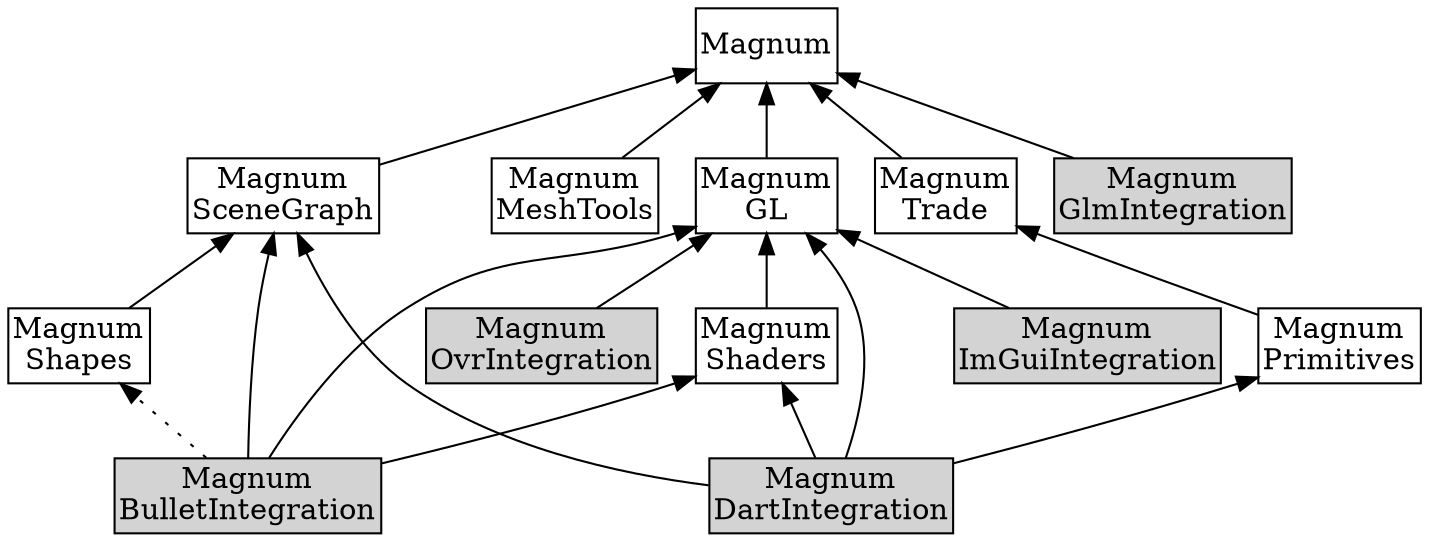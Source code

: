 /*
    This file is part of Magnum.

    Copyright © 2010, 2011, 2012, 2013, 2014, 2015, 2016, 2017, 2018, 2019
              Vladimír Vondruš <mosra@centrum.cz>

    Permission is hereby granted, free of charge, to any person obtaining a
    copy of this software and associated documentation files (the "Software"),
    to deal in the Software without restriction, including without limitation
    the rights to use, copy, modify, merge, publish, distribute, sublicense,
    and/or sell copies of the Software, and to permit persons to whom the
    Software is furnished to do so, subject to the following conditions:

    The above copyright notice and this permission notice shall be included
    in all copies or substantial portions of the Software.

    THE SOFTWARE IS PROVIDED "AS IS", WITHOUT WARRANTY OF ANY KIND, EXPRESS OR
    IMPLIED, INCLUDING BUT NOT LIMITED TO THE WARRANTIES OF MERCHANTABILITY,
    FITNESS FOR A PARTICULAR PURPOSE AND NONINFRINGEMENT. IN NO EVENT SHALL
    THE AUTHORS OR COPYRIGHT HOLDERS BE LIABLE FOR ANY CLAIM, DAMAGES OR OTHER
    LIABILITY, WHETHER IN AN ACTION OF CONTRACT, TORT OR OTHERWISE, ARISING
    FROM, OUT OF OR IN CONNECTION WITH THE SOFTWARE OR THE USE OR OTHER
    DEALINGS IN THE SOFTWARE.
*/

digraph "Magnum Integration dependency order" {
    rankdir=BT
    ranksep=0.5
    node [style=filled shape=rect margin="0.03,0.03"]

    Magnum [style=solid class="m-info"]
    MagnumGL [style=solid label="Magnum\nGL" class="m-info"]
    MagnumMeshTools [style=solid style=solid label="Magnum\nMeshTools" class="m-info"]
    MagnumPrimitives [style=solid label="Magnum\nPrimitives" class="m-info"]
    MagnumSceneGraph [style=solid label="Magnum\nSceneGraph" class="m-info"]
    MagnumShaders [style=solid label="Magnum\nShaders" class="m-info"]
    MagnumShapes [style=solid label="Magnum\nShapes" class="m-dim"]
    MagnumTrade [style=solid style=solid label="Magnum\nTrade" class="m-info"]

    MagnumBulletIntegration [label="Magnum\nBulletIntegration" class="m-info"]
    MagnumDartIntegration [label="Magnum\nDartIntegration" class="m-info"]
    MagnumGlmIntegration [label="Magnum\nGlmIntegration" class="m-info"]
    MagnumImGuiIntegration [label="Magnum\nImGuiIntegration" class="m-info"]
    MagnumOvrIntegration [label="Magnum\nOvrIntegration" class="m-info"]

    MagnumGL -> Magnum [class="m-info"]
    MagnumMeshTools -> Magnum [class="m-info"]
    MagnumPrimitives -> MagnumTrade [class="m-info"]
    MagnumSceneGraph -> Magnum [class="m-info"]
    MagnumShaders -> MagnumGL [class="m-info"]
    MagnumShapes -> MagnumSceneGraph [class="m-dim"]
    MagnumTrade -> Magnum [class="m-info"]

    MagnumBulletIntegration -> MagnumGL
    MagnumBulletIntegration -> MagnumSceneGraph
    MagnumBulletIntegration -> MagnumShaders
    MagnumBulletIntegration -> MagnumShapes [style=dotted class="m-dim"]

    MagnumDartIntegration -> MagnumGL
    MagnumDartIntegration -> MagnumPrimitives
    MagnumDartIntegration -> MagnumSceneGraph
    MagnumDartIntegration -> MagnumShaders

    MagnumGlmIntegration -> Magnum
    MagnumImGuiIntegration -> MagnumGL
    MagnumOvrIntegration -> MagnumGL
}
